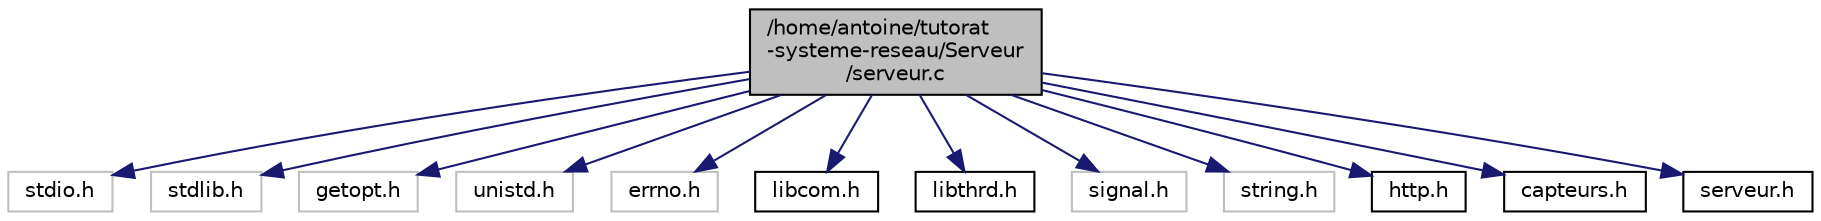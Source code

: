 digraph "/home/antoine/tutorat-systeme-reseau/Serveur/serveur.c"
{
  edge [fontname="Helvetica",fontsize="10",labelfontname="Helvetica",labelfontsize="10"];
  node [fontname="Helvetica",fontsize="10",shape=record];
  Node1 [label="/home/antoine/tutorat\l-systeme-reseau/Serveur\l/serveur.c",height=0.2,width=0.4,color="black", fillcolor="grey75", style="filled", fontcolor="black"];
  Node1 -> Node2 [color="midnightblue",fontsize="10",style="solid",fontname="Helvetica"];
  Node2 [label="stdio.h",height=0.2,width=0.4,color="grey75", fillcolor="white", style="filled"];
  Node1 -> Node3 [color="midnightblue",fontsize="10",style="solid",fontname="Helvetica"];
  Node3 [label="stdlib.h",height=0.2,width=0.4,color="grey75", fillcolor="white", style="filled"];
  Node1 -> Node4 [color="midnightblue",fontsize="10",style="solid",fontname="Helvetica"];
  Node4 [label="getopt.h",height=0.2,width=0.4,color="grey75", fillcolor="white", style="filled"];
  Node1 -> Node5 [color="midnightblue",fontsize="10",style="solid",fontname="Helvetica"];
  Node5 [label="unistd.h",height=0.2,width=0.4,color="grey75", fillcolor="white", style="filled"];
  Node1 -> Node6 [color="midnightblue",fontsize="10",style="solid",fontname="Helvetica"];
  Node6 [label="errno.h",height=0.2,width=0.4,color="grey75", fillcolor="white", style="filled"];
  Node1 -> Node7 [color="midnightblue",fontsize="10",style="solid",fontname="Helvetica"];
  Node7 [label="libcom.h",height=0.2,width=0.4,color="black", fillcolor="white", style="filled",URL="$libcom_8h.html"];
  Node1 -> Node8 [color="midnightblue",fontsize="10",style="solid",fontname="Helvetica"];
  Node8 [label="libthrd.h",height=0.2,width=0.4,color="black", fillcolor="white", style="filled",URL="$libthrd_8h.html",tooltip="Bibliothèque pour threads. "];
  Node1 -> Node9 [color="midnightblue",fontsize="10",style="solid",fontname="Helvetica"];
  Node9 [label="signal.h",height=0.2,width=0.4,color="grey75", fillcolor="white", style="filled"];
  Node1 -> Node10 [color="midnightblue",fontsize="10",style="solid",fontname="Helvetica"];
  Node10 [label="string.h",height=0.2,width=0.4,color="grey75", fillcolor="white", style="filled"];
  Node1 -> Node11 [color="midnightblue",fontsize="10",style="solid",fontname="Helvetica"];
  Node11 [label="http.h",height=0.2,width=0.4,color="black", fillcolor="white", style="filled",URL="$http_8h.html",tooltip="Bibliothèque pour requetes HTTP. "];
  Node1 -> Node12 [color="midnightblue",fontsize="10",style="solid",fontname="Helvetica"];
  Node12 [label="capteurs.h",height=0.2,width=0.4,color="black", fillcolor="white", style="filled",URL="$capteurs_8h.html"];
  Node1 -> Node13 [color="midnightblue",fontsize="10",style="solid",fontname="Helvetica"];
  Node13 [label="serveur.h",height=0.2,width=0.4,color="black", fillcolor="white", style="filled",URL="$serveur_8h.html"];
}
